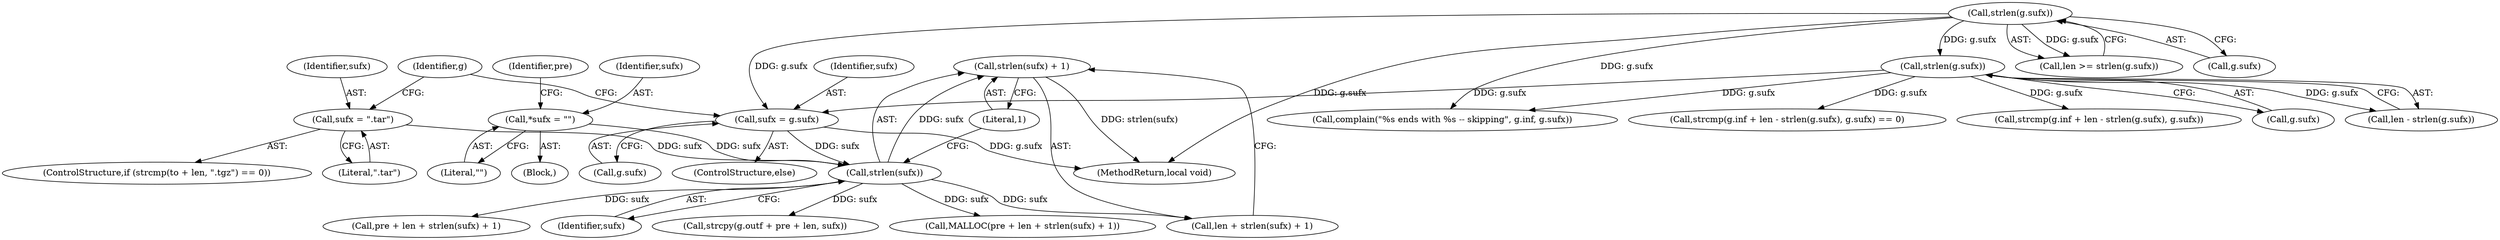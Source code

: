 digraph "0_pigz_fdad1406b3ec809f4954ff7cdf9e99eb18c2458f@API" {
"1001096" [label="(Call,strlen(sufx) + 1)"];
"1001097" [label="(Call,strlen(sufx))"];
"1001078" [label="(Call,sufx = \".tar\")"];
"1001022" [label="(Call,*sufx = \"\")"];
"1001082" [label="(Call,sufx = g.sufx)"];
"1000689" [label="(Call,strlen(g.sufx))"];
"1000701" [label="(Call,strlen(g.sufx))"];
"1001022" [label="(Call,*sufx = \"\")"];
"1001027" [label="(Identifier,pre)"];
"1001081" [label="(ControlStructure,else)"];
"1000687" [label="(Call,len >= strlen(g.sufx))"];
"1001079" [label="(Identifier,sufx)"];
"1001099" [label="(Literal,1)"];
"1001094" [label="(Call,len + strlen(sufx) + 1)"];
"1001098" [label="(Identifier,sufx)"];
"1001089" [label="(Identifier,g)"];
"1000693" [label="(Call,strcmp(g.inf + len - strlen(g.sufx), g.sufx) == 0)"];
"1001083" [label="(Identifier,sufx)"];
"1001024" [label="(Literal,\"\")"];
"1000694" [label="(Call,strcmp(g.inf + len - strlen(g.sufx), g.sufx))"];
"1001070" [label="(ControlStructure,if (strcmp(to + len, \".tgz\") == 0))"];
"1001078" [label="(Call,sufx = \".tar\")"];
"1000710" [label="(Call,complain(\"%s ends with %s -- skipping\", g.inf, g.sufx))"];
"1001438" [label="(MethodReturn,local void)"];
"1000701" [label="(Call,strlen(g.sufx))"];
"1000702" [label="(Call,g.sufx)"];
"1001023" [label="(Identifier,sufx)"];
"1001084" [label="(Call,g.sufx)"];
"1001125" [label="(Call,strcpy(g.outf + pre + len, sufx))"];
"1001097" [label="(Call,strlen(sufx))"];
"1001096" [label="(Call,strlen(sufx) + 1)"];
"1000689" [label="(Call,strlen(g.sufx))"];
"1001014" [label="(Block,)"];
"1000699" [label="(Call,len - strlen(g.sufx))"];
"1001082" [label="(Call,sufx = g.sufx)"];
"1001080" [label="(Literal,\".tar\")"];
"1001091" [label="(Call,MALLOC(pre + len + strlen(sufx) + 1))"];
"1000690" [label="(Call,g.sufx)"];
"1001092" [label="(Call,pre + len + strlen(sufx) + 1)"];
"1001096" -> "1001094"  [label="AST: "];
"1001096" -> "1001099"  [label="CFG: "];
"1001097" -> "1001096"  [label="AST: "];
"1001099" -> "1001096"  [label="AST: "];
"1001094" -> "1001096"  [label="CFG: "];
"1001096" -> "1001438"  [label="DDG: strlen(sufx)"];
"1001097" -> "1001096"  [label="DDG: sufx"];
"1001097" -> "1001098"  [label="CFG: "];
"1001098" -> "1001097"  [label="AST: "];
"1001099" -> "1001097"  [label="CFG: "];
"1001097" -> "1001091"  [label="DDG: sufx"];
"1001097" -> "1001092"  [label="DDG: sufx"];
"1001097" -> "1001094"  [label="DDG: sufx"];
"1001078" -> "1001097"  [label="DDG: sufx"];
"1001022" -> "1001097"  [label="DDG: sufx"];
"1001082" -> "1001097"  [label="DDG: sufx"];
"1001097" -> "1001125"  [label="DDG: sufx"];
"1001078" -> "1001070"  [label="AST: "];
"1001078" -> "1001080"  [label="CFG: "];
"1001079" -> "1001078"  [label="AST: "];
"1001080" -> "1001078"  [label="AST: "];
"1001089" -> "1001078"  [label="CFG: "];
"1001022" -> "1001014"  [label="AST: "];
"1001022" -> "1001024"  [label="CFG: "];
"1001023" -> "1001022"  [label="AST: "];
"1001024" -> "1001022"  [label="AST: "];
"1001027" -> "1001022"  [label="CFG: "];
"1001082" -> "1001081"  [label="AST: "];
"1001082" -> "1001084"  [label="CFG: "];
"1001083" -> "1001082"  [label="AST: "];
"1001084" -> "1001082"  [label="AST: "];
"1001089" -> "1001082"  [label="CFG: "];
"1001082" -> "1001438"  [label="DDG: g.sufx"];
"1000689" -> "1001082"  [label="DDG: g.sufx"];
"1000701" -> "1001082"  [label="DDG: g.sufx"];
"1000689" -> "1000687"  [label="AST: "];
"1000689" -> "1000690"  [label="CFG: "];
"1000690" -> "1000689"  [label="AST: "];
"1000687" -> "1000689"  [label="CFG: "];
"1000689" -> "1001438"  [label="DDG: g.sufx"];
"1000689" -> "1000687"  [label="DDG: g.sufx"];
"1000689" -> "1000701"  [label="DDG: g.sufx"];
"1000689" -> "1000710"  [label="DDG: g.sufx"];
"1000701" -> "1000699"  [label="AST: "];
"1000701" -> "1000702"  [label="CFG: "];
"1000702" -> "1000701"  [label="AST: "];
"1000699" -> "1000701"  [label="CFG: "];
"1000701" -> "1000693"  [label="DDG: g.sufx"];
"1000701" -> "1000699"  [label="DDG: g.sufx"];
"1000701" -> "1000694"  [label="DDG: g.sufx"];
"1000701" -> "1000710"  [label="DDG: g.sufx"];
}
